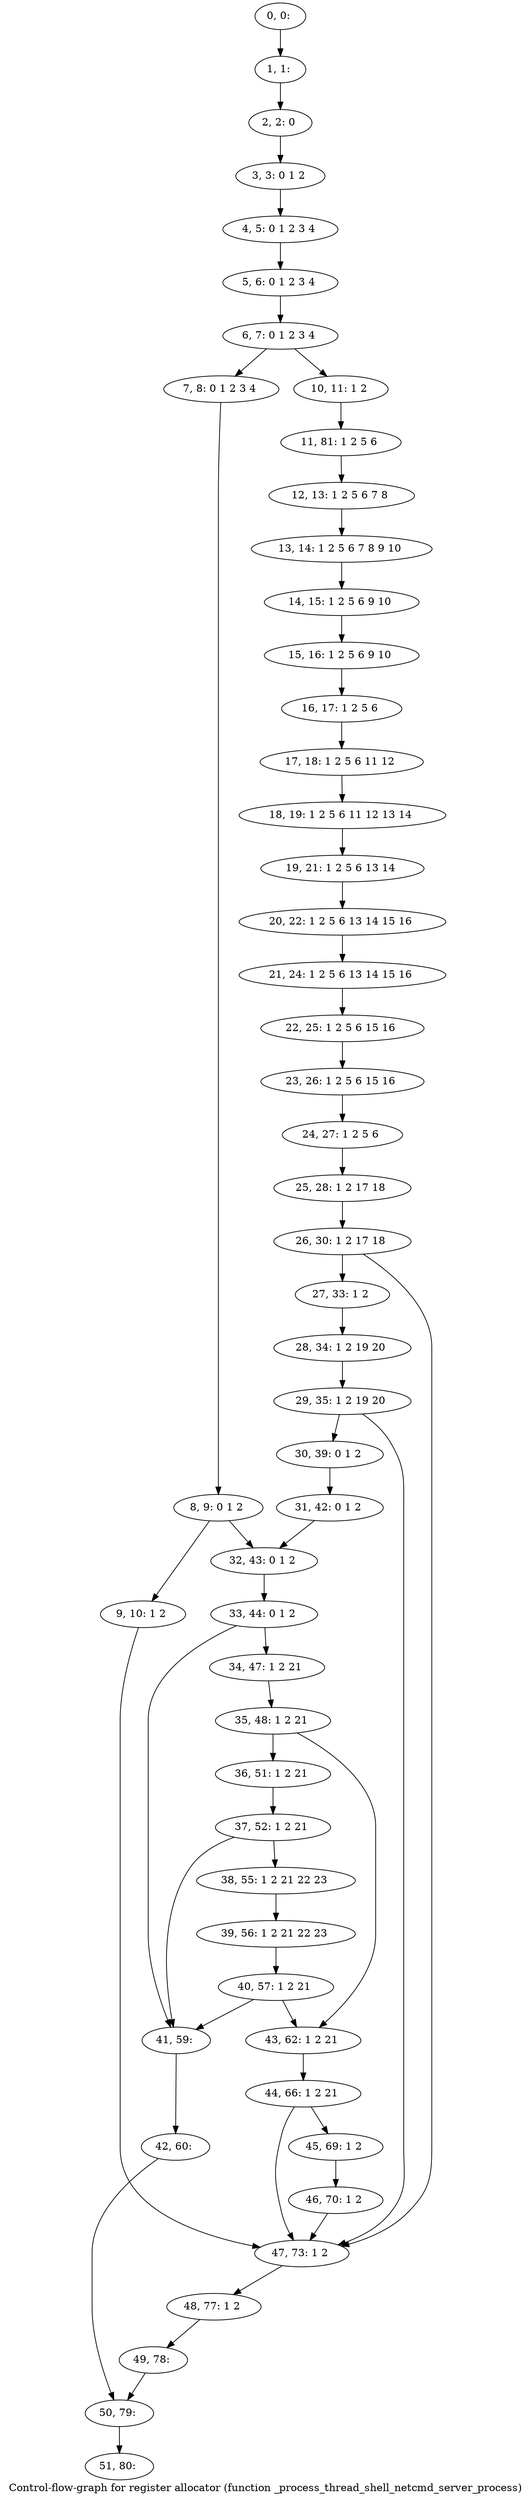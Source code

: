 digraph G {
graph [label="Control-flow-graph for register allocator (function _process_thread_shell_netcmd_server_process)"]
0[label="0, 0: "];
1[label="1, 1: "];
2[label="2, 2: 0 "];
3[label="3, 3: 0 1 2 "];
4[label="4, 5: 0 1 2 3 4 "];
5[label="5, 6: 0 1 2 3 4 "];
6[label="6, 7: 0 1 2 3 4 "];
7[label="7, 8: 0 1 2 3 4 "];
8[label="8, 9: 0 1 2 "];
9[label="9, 10: 1 2 "];
10[label="10, 11: 1 2 "];
11[label="11, 81: 1 2 5 6 "];
12[label="12, 13: 1 2 5 6 7 8 "];
13[label="13, 14: 1 2 5 6 7 8 9 10 "];
14[label="14, 15: 1 2 5 6 9 10 "];
15[label="15, 16: 1 2 5 6 9 10 "];
16[label="16, 17: 1 2 5 6 "];
17[label="17, 18: 1 2 5 6 11 12 "];
18[label="18, 19: 1 2 5 6 11 12 13 14 "];
19[label="19, 21: 1 2 5 6 13 14 "];
20[label="20, 22: 1 2 5 6 13 14 15 16 "];
21[label="21, 24: 1 2 5 6 13 14 15 16 "];
22[label="22, 25: 1 2 5 6 15 16 "];
23[label="23, 26: 1 2 5 6 15 16 "];
24[label="24, 27: 1 2 5 6 "];
25[label="25, 28: 1 2 17 18 "];
26[label="26, 30: 1 2 17 18 "];
27[label="27, 33: 1 2 "];
28[label="28, 34: 1 2 19 20 "];
29[label="29, 35: 1 2 19 20 "];
30[label="30, 39: 0 1 2 "];
31[label="31, 42: 0 1 2 "];
32[label="32, 43: 0 1 2 "];
33[label="33, 44: 0 1 2 "];
34[label="34, 47: 1 2 21 "];
35[label="35, 48: 1 2 21 "];
36[label="36, 51: 1 2 21 "];
37[label="37, 52: 1 2 21 "];
38[label="38, 55: 1 2 21 22 23 "];
39[label="39, 56: 1 2 21 22 23 "];
40[label="40, 57: 1 2 21 "];
41[label="41, 59: "];
42[label="42, 60: "];
43[label="43, 62: 1 2 21 "];
44[label="44, 66: 1 2 21 "];
45[label="45, 69: 1 2 "];
46[label="46, 70: 1 2 "];
47[label="47, 73: 1 2 "];
48[label="48, 77: 1 2 "];
49[label="49, 78: "];
50[label="50, 79: "];
51[label="51, 80: "];
0->1 ;
1->2 ;
2->3 ;
3->4 ;
4->5 ;
5->6 ;
6->7 ;
6->10 ;
7->8 ;
8->9 ;
8->32 ;
9->47 ;
10->11 ;
11->12 ;
12->13 ;
13->14 ;
14->15 ;
15->16 ;
16->17 ;
17->18 ;
18->19 ;
19->20 ;
20->21 ;
21->22 ;
22->23 ;
23->24 ;
24->25 ;
25->26 ;
26->27 ;
26->47 ;
27->28 ;
28->29 ;
29->30 ;
29->47 ;
30->31 ;
31->32 ;
32->33 ;
33->34 ;
33->41 ;
34->35 ;
35->36 ;
35->43 ;
36->37 ;
37->38 ;
37->41 ;
38->39 ;
39->40 ;
40->41 ;
40->43 ;
41->42 ;
42->50 ;
43->44 ;
44->45 ;
44->47 ;
45->46 ;
46->47 ;
47->48 ;
48->49 ;
49->50 ;
50->51 ;
}
